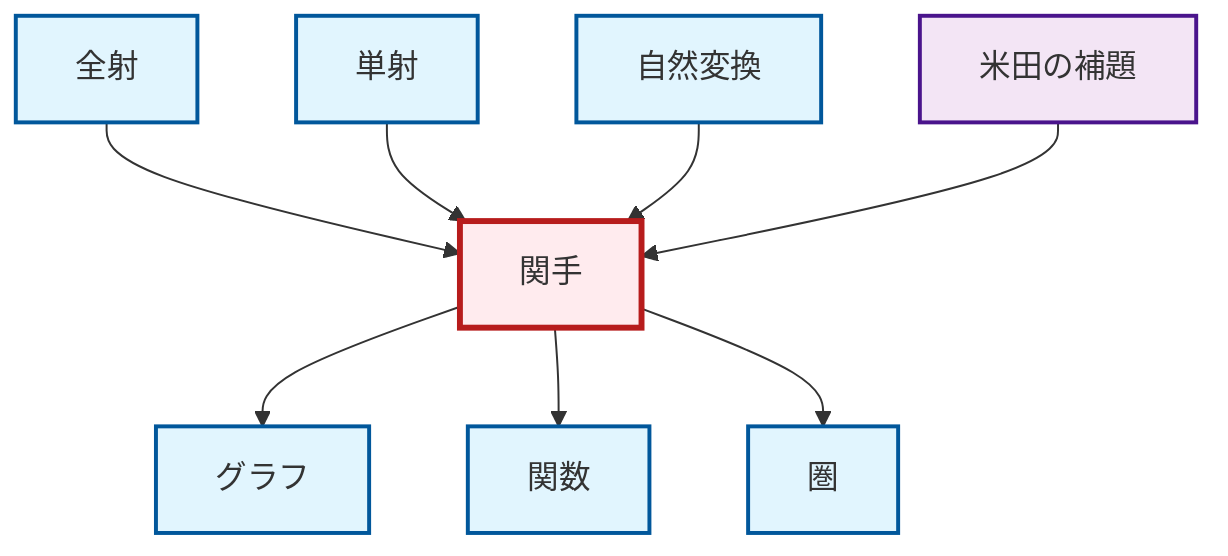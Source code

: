 graph TD
    classDef definition fill:#e1f5fe,stroke:#01579b,stroke-width:2px
    classDef theorem fill:#f3e5f5,stroke:#4a148c,stroke-width:2px
    classDef axiom fill:#fff3e0,stroke:#e65100,stroke-width:2px
    classDef example fill:#e8f5e9,stroke:#1b5e20,stroke-width:2px
    classDef current fill:#ffebee,stroke:#b71c1c,stroke-width:3px
    def-functor["関手"]:::definition
    thm-yoneda["米田の補題"]:::theorem
    def-function["関数"]:::definition
    def-natural-transformation["自然変換"]:::definition
    def-graph["グラフ"]:::definition
    def-monomorphism["単射"]:::definition
    def-epimorphism["全射"]:::definition
    def-category["圏"]:::definition
    def-functor --> def-graph
    def-epimorphism --> def-functor
    def-monomorphism --> def-functor
    def-natural-transformation --> def-functor
    thm-yoneda --> def-functor
    def-functor --> def-function
    def-functor --> def-category
    class def-functor current